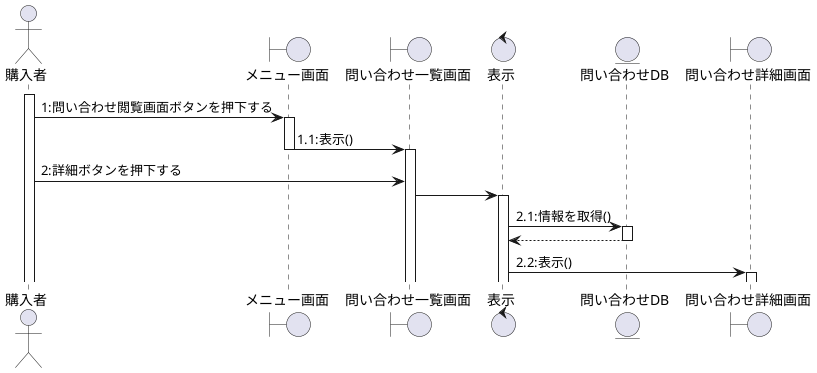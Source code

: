 @startuml 

actor 購入者
boundary メニュー画面
boundary 問い合わせ一覧画面
control 表示
entity 問い合わせDB
boundary 問い合わせ詳細画面

activate 購入者
購入者 -> メニュー画面:1:問い合わせ閲覧画面ボタンを押下する
activate メニュー画面
メニュー画面 -> 問い合わせ一覧画面:1.1:表示()
deactivate メニュー画面
activate 問い合わせ一覧画面
購入者 -> 問い合わせ一覧画面:2:詳細ボタンを押下する
問い合わせ一覧画面 -> 表示 :
activate 表示
表示 -> 問い合わせDB:2.1:情報を取得()
activate 問い合わせDB
問い合わせDB --> 表示 :
deactivate 問い合わせDB
表示 -> 問い合わせ詳細画面 :2.2:表示()
activate 問い合わせ詳細画面
@enduml